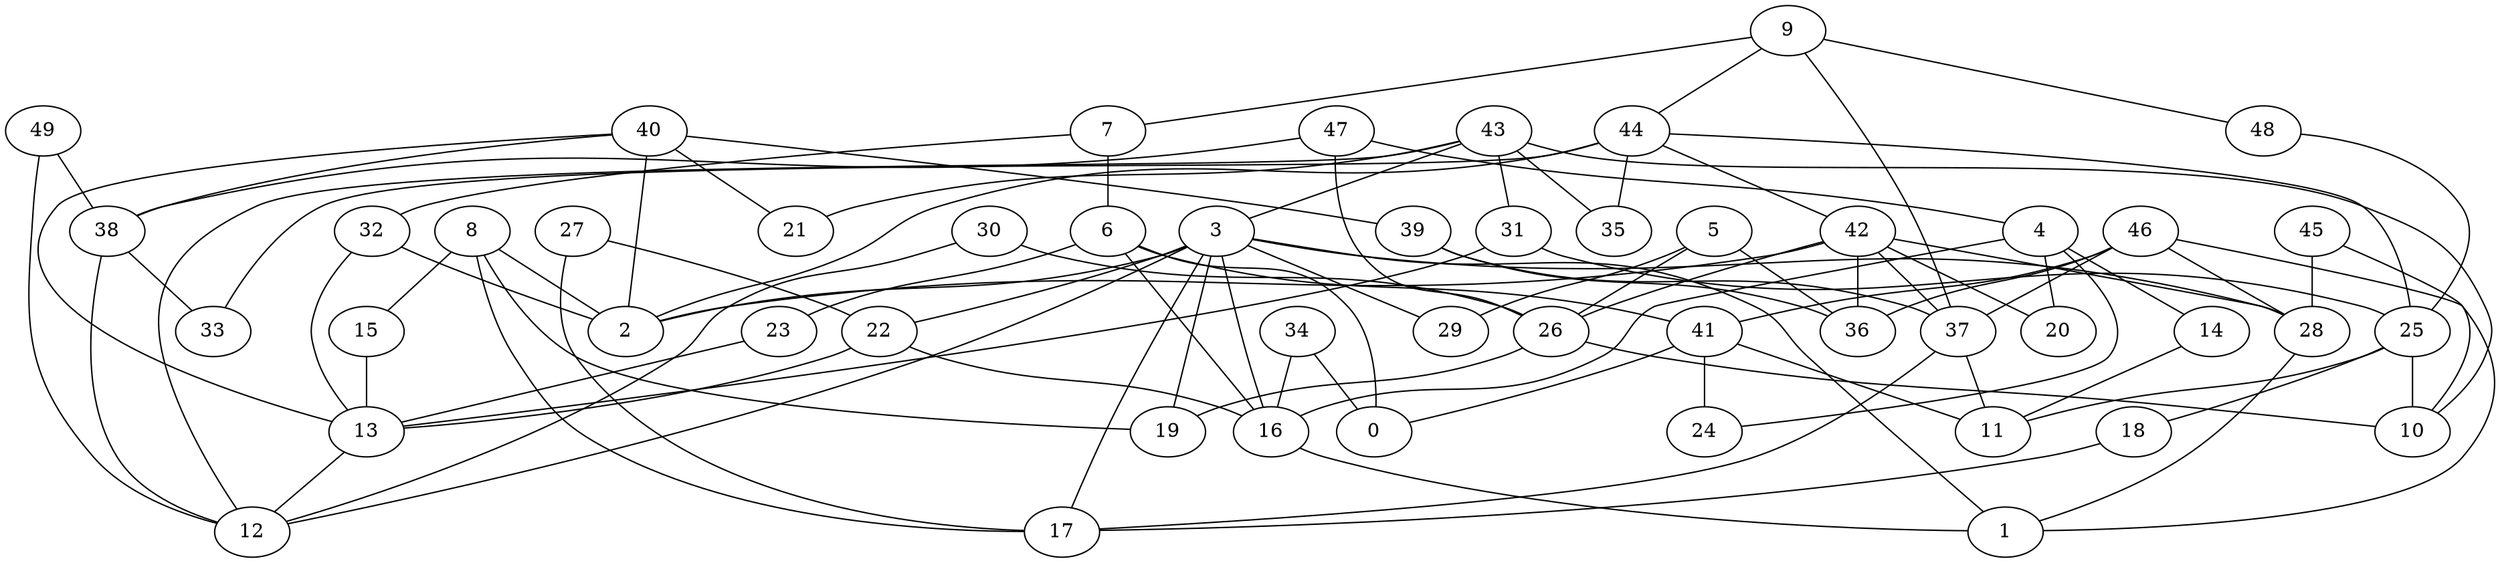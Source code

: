 digraph GG_graph {

subgraph G_graph {
edge [color = black]
"8" -> "15" [dir = none]
"8" -> "17" [dir = none]
"8" -> "19" [dir = none]
"8" -> "2" [dir = none]
"23" -> "13" [dir = none]
"15" -> "13" [dir = none]
"38" -> "33" [dir = none]
"38" -> "12" [dir = none]
"25" -> "11" [dir = none]
"25" -> "18" [dir = none]
"25" -> "10" [dir = none]
"37" -> "11" [dir = none]
"37" -> "17" [dir = none]
"7" -> "32" [dir = none]
"7" -> "6" [dir = none]
"4" -> "14" [dir = none]
"4" -> "20" [dir = none]
"4" -> "24" [dir = none]
"4" -> "16" [dir = none]
"22" -> "16" [dir = none]
"22" -> "13" [dir = none]
"9" -> "44" [dir = none]
"9" -> "37" [dir = none]
"9" -> "48" [dir = none]
"9" -> "7" [dir = none]
"44" -> "25" [dir = none]
"44" -> "42" [dir = none]
"44" -> "33" [dir = none]
"44" -> "2" [dir = none]
"44" -> "35" [dir = none]
"31" -> "13" [dir = none]
"31" -> "25" [dir = none]
"27" -> "17" [dir = none]
"27" -> "22" [dir = none]
"49" -> "38" [dir = none]
"49" -> "12" [dir = none]
"42" -> "36" [dir = none]
"42" -> "28" [dir = none]
"42" -> "37" [dir = none]
"42" -> "2" [dir = none]
"42" -> "26" [dir = none]
"42" -> "20" [dir = none]
"40" -> "21" [dir = none]
"40" -> "2" [dir = none]
"40" -> "13" [dir = none]
"40" -> "38" [dir = none]
"40" -> "39" [dir = none]
"46" -> "28" [dir = none]
"46" -> "37" [dir = none]
"46" -> "41" [dir = none]
"46" -> "1" [dir = none]
"46" -> "36" [dir = none]
"41" -> "0" [dir = none]
"41" -> "11" [dir = none]
"41" -> "24" [dir = none]
"28" -> "1" [dir = none]
"6" -> "0" [dir = none]
"6" -> "23" [dir = none]
"6" -> "16" [dir = none]
"6" -> "41" [dir = none]
"30" -> "12" [dir = none]
"30" -> "26" [dir = none]
"45" -> "28" [dir = none]
"45" -> "10" [dir = none]
"3" -> "29" [dir = none]
"3" -> "1" [dir = none]
"3" -> "12" [dir = none]
"3" -> "16" [dir = none]
"3" -> "28" [dir = none]
"3" -> "17" [dir = none]
"3" -> "22" [dir = none]
"3" -> "2" [dir = none]
"3" -> "19" [dir = none]
"47" -> "26" [dir = none]
"47" -> "38" [dir = none]
"47" -> "4" [dir = none]
"16" -> "1" [dir = none]
"18" -> "17" [dir = none]
"48" -> "25" [dir = none]
"39" -> "37" [dir = none]
"39" -> "36" [dir = none]
"5" -> "36" [dir = none]
"5" -> "26" [dir = none]
"5" -> "29" [dir = none]
"13" -> "12" [dir = none]
"43" -> "35" [dir = none]
"43" -> "10" [dir = none]
"43" -> "3" [dir = none]
"43" -> "12" [dir = none]
"43" -> "31" [dir = none]
"43" -> "21" [dir = none]
"32" -> "2" [dir = none]
"32" -> "13" [dir = none]
"26" -> "19" [dir = none]
"26" -> "10" [dir = none]
"14" -> "11" [dir = none]
"34" -> "16" [dir = none]
"34" -> "0" [dir = none]
}

}
